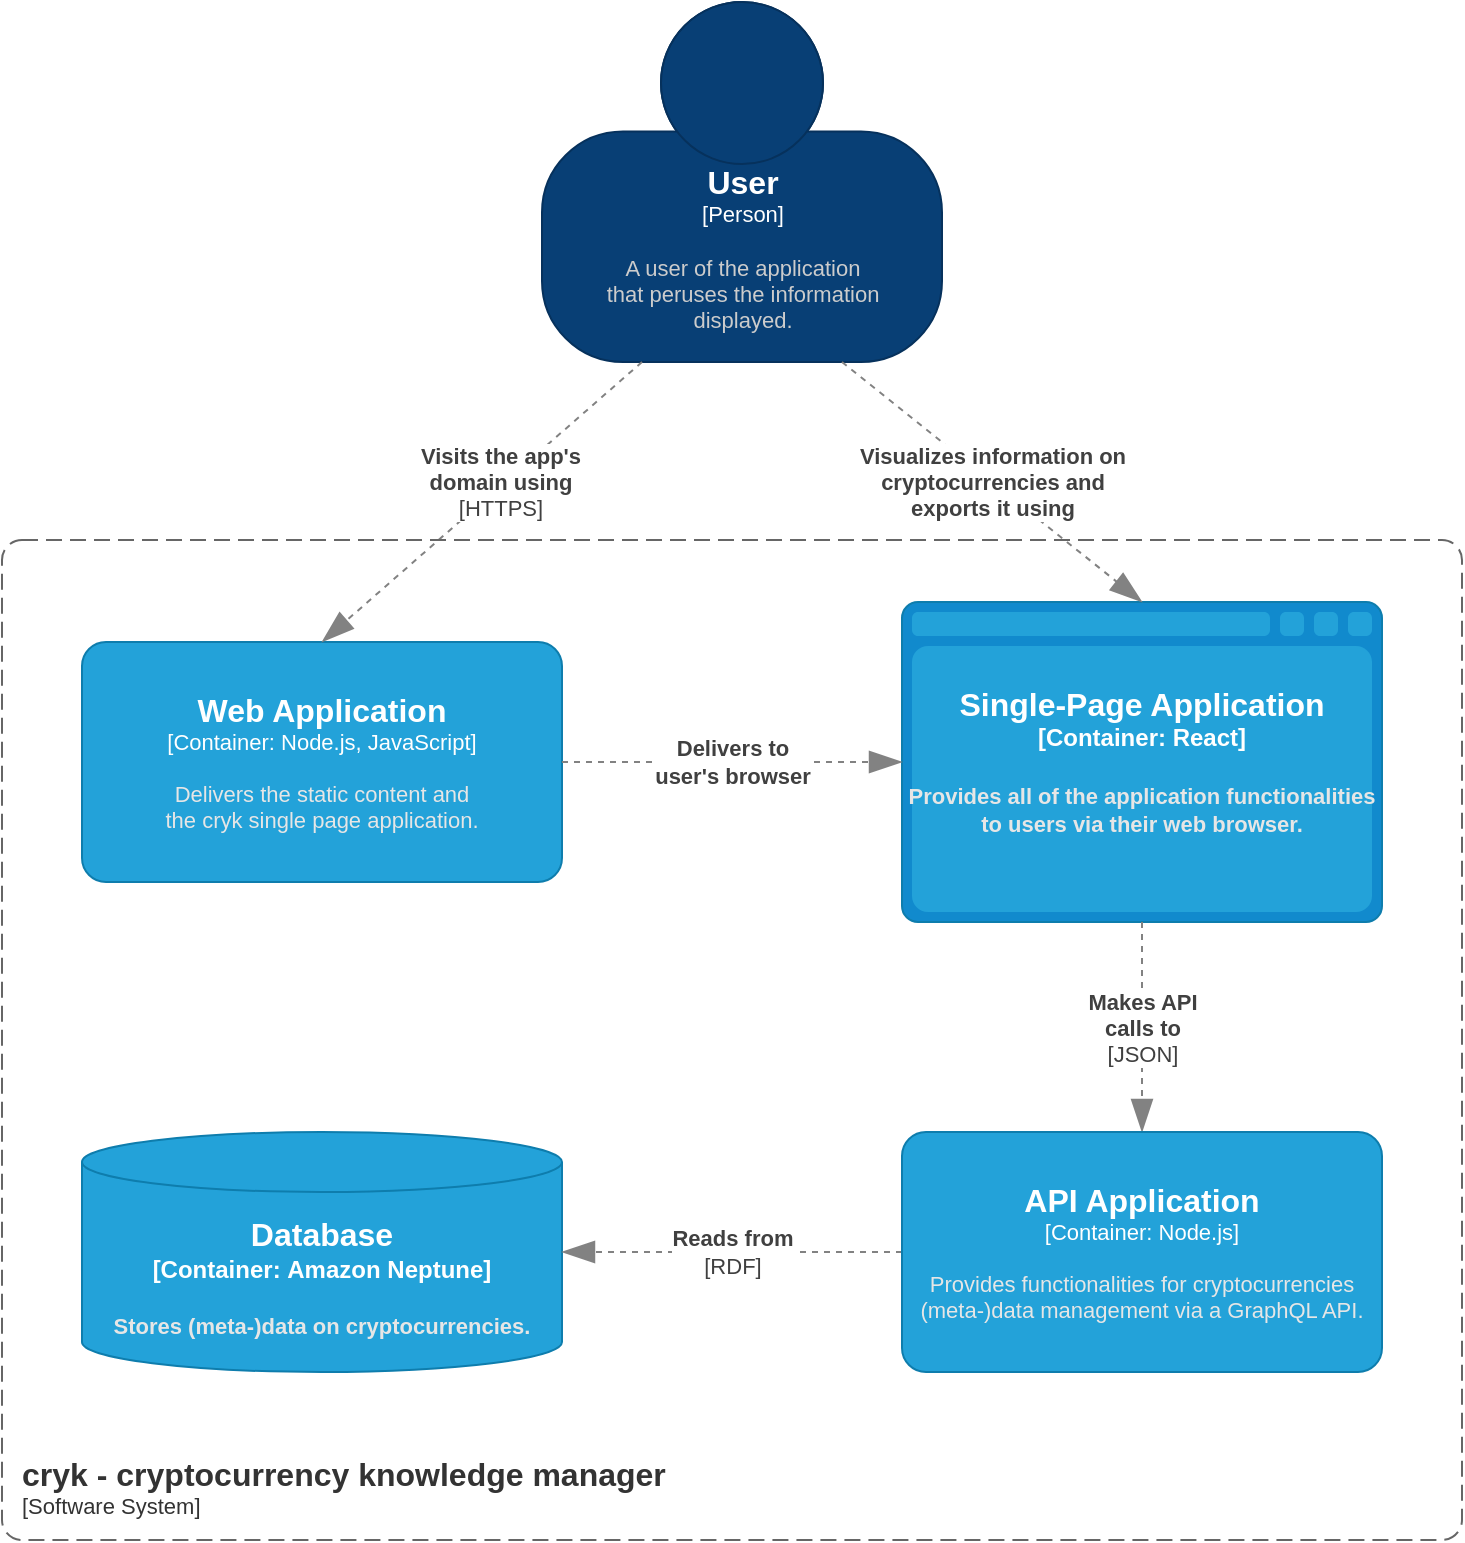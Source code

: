 <mxfile version="20.6.0" type="google"><diagram id="wvrLAvbg1Tasv4HXGRsz" name="Level2"><mxGraphModel dx="1209" dy="627" grid="1" gridSize="10" guides="1" tooltips="1" connect="1" arrows="1" fold="1" page="1" pageScale="1" pageWidth="802" pageHeight="832" math="0" shadow="0"><root><mxCell id="gNiWk4PBTJHUE6nS2Prw-0"/><mxCell id="gNiWk4PBTJHUE6nS2Prw-1" parent="gNiWk4PBTJHUE6nS2Prw-0"/><object placeholders="1" c4Name="User" c4Type="Person" c4Description="A user of the application&#10;that peruses the information&#10;displayed." label="&lt;font style=&quot;font-size: 16px&quot;&gt;&lt;b&gt;%c4Name%&lt;/b&gt;&lt;/font&gt;&lt;div&gt;[%c4Type%]&lt;/div&gt;&lt;br&gt;&lt;div&gt;&lt;font style=&quot;font-size: 11px&quot;&gt;&lt;font color=&quot;#cccccc&quot;&gt;%c4Description%&lt;/font&gt;&lt;/div&gt;" id="gNiWk4PBTJHUE6nS2Prw-4"><mxCell style="html=1;fontSize=11;dashed=0;whitespace=wrap;fillColor=#083F75;strokeColor=#06315C;fontColor=#ffffff;shape=mxgraph.c4.person2;align=center;metaEdit=1;points=[[0.5,0,0],[1,0.5,0],[1,0.75,0],[0.75,1,0],[0.5,1,0],[0.25,1,0],[0,0.75,0],[0,0.5,0]];resizable=0;" parent="gNiWk4PBTJHUE6nS2Prw-1" vertex="1"><mxGeometry x="306" y="32" width="200" height="180" as="geometry"/></mxCell></object><object placeholders="1" c4Type="Single-Page Application" c4Container="Container" c4Technology="React" c4Description="Provides all of the application functionalities&#10;to users via their web browser." label="&lt;font style=&quot;font-size: 16px&quot;&gt;&lt;b&gt;%c4Type%&lt;/font&gt;&lt;div&gt;[%c4Container%:&amp;nbsp;%c4Technology%]&lt;/div&gt;&lt;br&gt;&lt;div&gt;&lt;font style=&quot;font-size: 11px&quot;&gt;&lt;font color=&quot;#E6E6E6&quot;&gt;%c4Description%&lt;/font&gt;&lt;/div&gt;" id="gNiWk4PBTJHUE6nS2Prw-7"><mxCell style="shape=mxgraph.c4.webBrowserContainer;whiteSpace=wrap;html=1;boundedLbl=1;rounded=0;labelBackgroundColor=none;fillColor=#118ACD;fontSize=12;fontColor=#ffffff;align=center;strokeColor=#0E7DAD;metaEdit=1;points=[[0.5,0,0],[1,0.25,0],[1,0.5,0],[1,0.75,0],[0.5,1,0],[0,0.75,0],[0,0.5,0],[0,0.25,0]];resizable=0;shadow=0;glass=0;sketch=0;" parent="gNiWk4PBTJHUE6nS2Prw-1" vertex="1"><mxGeometry x="486" y="332" width="240" height="160" as="geometry"/></mxCell></object><object placeholders="1" c4Name="Web Application" c4Type="Container" c4Technology="Node.js, JavaScript" c4Description="Delivers the static content and&#10;the cryk single page application." label="&lt;font style=&quot;font-size: 16px&quot;&gt;&lt;b&gt;%c4Name%&lt;/b&gt;&lt;/font&gt;&lt;div&gt;[%c4Type%: %c4Technology%]&lt;/div&gt;&lt;br&gt;&lt;div&gt;&lt;font style=&quot;font-size: 11px&quot;&gt;&lt;font color=&quot;#E6E6E6&quot;&gt;%c4Description%&lt;/font&gt;&lt;/div&gt;" id="gNiWk4PBTJHUE6nS2Prw-10"><mxCell style="rounded=1;whiteSpace=wrap;html=1;fontSize=11;labelBackgroundColor=none;fillColor=#23A2D9;fontColor=#ffffff;align=center;arcSize=10;strokeColor=#0E7DAD;metaEdit=1;resizable=0;points=[[0.25,0,0],[0.5,0,0],[0.75,0,0],[1,0.25,0],[1,0.5,0],[1,0.75,0],[0.75,1,0],[0.5,1,0],[0.25,1,0],[0,0.75,0],[0,0.5,0],[0,0.25,0]];shadow=0;glass=0;sketch=0;" parent="gNiWk4PBTJHUE6nS2Prw-1" vertex="1"><mxGeometry x="76" y="352" width="240" height="120" as="geometry"/></mxCell></object><object placeholders="1" c4Type="Database" c4Container="Container" c4Technology="Amazon Neptune" c4Description="Stores (meta-)data on cryptocurrencies." label="&lt;font style=&quot;font-size: 16px&quot;&gt;&lt;b&gt;%c4Type%&lt;/font&gt;&lt;div&gt;[%c4Container%:&amp;nbsp;%c4Technology%]&lt;/div&gt;&lt;br&gt;&lt;div&gt;&lt;font style=&quot;font-size: 11px&quot;&gt;&lt;font color=&quot;#E6E6E6&quot;&gt;%c4Description%&lt;/font&gt;&lt;/div&gt;" id="gNiWk4PBTJHUE6nS2Prw-11"><mxCell style="shape=cylinder3;size=15;whiteSpace=wrap;html=1;boundedLbl=1;rounded=0;labelBackgroundColor=none;fillColor=#23A2D9;fontSize=12;fontColor=#ffffff;align=center;strokeColor=#0E7DAD;metaEdit=1;points=[[0.5,0,0],[1,0.25,0],[1,0.5,0],[1,0.75,0],[0.5,1,0],[0,0.75,0],[0,0.5,0],[0,0.25,0]];resizable=0;shadow=0;glass=0;sketch=0;" parent="gNiWk4PBTJHUE6nS2Prw-1" vertex="1"><mxGeometry x="76" y="597" width="240" height="120" as="geometry"/></mxCell></object><object placeholders="1" c4Type="Relationship" c4Technology="RDF" c4Description="Reads from" label="&lt;div style=&quot;text-align: left; font-size: 11px;&quot;&gt;&lt;div style=&quot;text-align: center; font-size: 11px;&quot;&gt;&lt;b style=&quot;font-size: 11px;&quot;&gt;%c4Description%&lt;/b&gt;&lt;/div&gt;&lt;div style=&quot;text-align: center; font-size: 11px;&quot;&gt;[%c4Technology%]&lt;/div&gt;&lt;/div&gt;" id="Dmnhb7Nz_B6mt1YIhaHE-0"><mxCell style="endArrow=blockThin;html=1;fontSize=11;fontColor=#404040;strokeWidth=1;endFill=1;strokeColor=#828282;elbow=vertical;metaEdit=1;endSize=14;startSize=14;jumpStyle=arc;jumpSize=16;rounded=0;dashed=1;entryX=1;entryY=0.5;entryDx=0;entryDy=0;entryPerimeter=0;exitX=0;exitY=0.5;exitDx=0;exitDy=0;exitPerimeter=0;" parent="gNiWk4PBTJHUE6nS2Prw-1" source="2l8aPdTg0KjlTRfWTTes-0" target="gNiWk4PBTJHUE6nS2Prw-11" edge="1"><mxGeometry width="240" relative="1" as="geometry"><mxPoint x="466" y="657" as="sourcePoint"/><mxPoint x="396" y="570.75" as="targetPoint"/></mxGeometry></mxCell></object><object placeholders="1" c4Type="Relationship" c4Technology="JSON" c4Description="Makes API&#10;calls to" label="&lt;div style=&quot;text-align: left; font-size: 11px;&quot;&gt;&lt;div style=&quot;text-align: center; font-size: 11px;&quot;&gt;&lt;b style=&quot;font-size: 11px;&quot;&gt;%c4Description%&lt;/b&gt;&lt;/div&gt;&lt;div style=&quot;text-align: center; font-size: 11px;&quot;&gt;[%c4Technology%]&lt;/div&gt;&lt;/div&gt;" id="Dmnhb7Nz_B6mt1YIhaHE-1"><mxCell style="endArrow=blockThin;html=1;fontSize=11;fontColor=#404040;strokeWidth=1;endFill=1;strokeColor=#828282;elbow=vertical;metaEdit=1;endSize=14;startSize=14;jumpStyle=arc;jumpSize=16;rounded=0;dashed=1;exitX=0.5;exitY=1;exitDx=0;exitDy=0;exitPerimeter=0;entryX=0.5;entryY=0;entryDx=0;entryDy=0;entryPerimeter=0;" parent="gNiWk4PBTJHUE6nS2Prw-1" source="gNiWk4PBTJHUE6nS2Prw-7" target="2l8aPdTg0KjlTRfWTTes-0" edge="1"><mxGeometry width="240" relative="1" as="geometry"><mxPoint x="396" y="551.38" as="sourcePoint"/><mxPoint x="436" y="532" as="targetPoint"/></mxGeometry></mxCell></object><object placeholders="1" c4Type="Relationship" c4Technology="HTTPS" c4Description="Visits the app's&#10;domain using" label="&lt;div style=&quot;text-align: left; font-size: 11px;&quot;&gt;&lt;div style=&quot;text-align: center; font-size: 11px;&quot;&gt;&lt;b style=&quot;font-size: 11px;&quot;&gt;%c4Description%&lt;/b&gt;&lt;/div&gt;&lt;div style=&quot;text-align: center; font-size: 11px;&quot;&gt;[%c4Technology%]&lt;/div&gt;&lt;/div&gt;" id="Dmnhb7Nz_B6mt1YIhaHE-3"><mxCell style="endArrow=blockThin;html=1;fontSize=11;fontColor=#404040;strokeWidth=1;endFill=1;strokeColor=#828282;elbow=vertical;metaEdit=1;endSize=14;startSize=14;jumpStyle=arc;jumpSize=16;rounded=0;dashed=1;exitX=0.25;exitY=1;exitDx=0;exitDy=0;exitPerimeter=0;entryX=0.5;entryY=0;entryDx=0;entryDy=0;entryPerimeter=0;" parent="gNiWk4PBTJHUE6nS2Prw-1" source="gNiWk4PBTJHUE6nS2Prw-4" target="gNiWk4PBTJHUE6nS2Prw-10" edge="1"><mxGeometry x="-0.123" y="-2" width="240" relative="1" as="geometry"><mxPoint x="-224" y="162" as="sourcePoint"/><mxPoint x="16" y="162" as="targetPoint"/><mxPoint as="offset"/></mxGeometry></mxCell></object><object placeholders="1" c4Type="Relationship" c4Description="Visualizes information on&#10;cryptocurrencies and&#10;exports it using" label="&lt;div style=&quot;text-align: left; font-size: 11px;&quot;&gt;&lt;div style=&quot;text-align: center; font-size: 11px;&quot;&gt;&lt;b style=&quot;font-size: 11px;&quot;&gt;%c4Description%&lt;/b&gt;&lt;/div&gt;&lt;/div&gt;" id="Dmnhb7Nz_B6mt1YIhaHE-5"><mxCell style="endArrow=blockThin;html=1;fontSize=11;fontColor=#404040;strokeWidth=1;endFill=1;strokeColor=#828282;elbow=vertical;metaEdit=1;endSize=14;startSize=14;jumpStyle=arc;jumpSize=16;rounded=0;dashed=1;entryX=0.5;entryY=0;entryDx=0;entryDy=0;entryPerimeter=0;exitX=0.75;exitY=1;exitDx=0;exitDy=0;exitPerimeter=0;" parent="gNiWk4PBTJHUE6nS2Prw-1" source="gNiWk4PBTJHUE6nS2Prw-4" target="gNiWk4PBTJHUE6nS2Prw-7" edge="1"><mxGeometry width="240" relative="1" as="geometry"><mxPoint x="-384" y="352" as="sourcePoint"/><mxPoint x="-144" y="352" as="targetPoint"/></mxGeometry></mxCell></object><object placeholders="1" c4Type="Relationship" c4Description="Delivers to&#10;user's browser" label="&lt;div style=&quot;text-align: left; font-size: 11px;&quot;&gt;&lt;div style=&quot;text-align: center; font-size: 11px;&quot;&gt;&lt;b style=&quot;font-size: 11px;&quot;&gt;%c4Description%&lt;/b&gt;&lt;/div&gt;&lt;/div&gt;" id="Dmnhb7Nz_B6mt1YIhaHE-6"><mxCell style="endArrow=blockThin;html=1;fontSize=11;fontColor=#404040;strokeWidth=1;endFill=1;strokeColor=#828282;elbow=vertical;metaEdit=1;endSize=14;startSize=14;jumpStyle=arc;jumpSize=16;rounded=0;dashed=1;entryX=0;entryY=0.5;entryDx=0;entryDy=0;entryPerimeter=0;exitX=1;exitY=0.5;exitDx=0;exitDy=0;exitPerimeter=0;" parent="gNiWk4PBTJHUE6nS2Prw-1" source="gNiWk4PBTJHUE6nS2Prw-10" target="gNiWk4PBTJHUE6nS2Prw-7" edge="1"><mxGeometry width="240" relative="1" as="geometry"><mxPoint x="206" y="442" as="sourcePoint"/><mxPoint x="446" y="442" as="targetPoint"/></mxGeometry></mxCell></object><object placeholders="1" c4Name="API Application" c4Type="Container" c4Technology="Node.js" c4Description="Provides functionalities for cryptocurrencies (meta-)data management via a GraphQL API." label="&lt;font style=&quot;font-size: 16px&quot;&gt;&lt;b&gt;%c4Name%&lt;/b&gt;&lt;/font&gt;&lt;div&gt;[%c4Type%: %c4Technology%]&lt;/div&gt;&lt;br&gt;&lt;div&gt;&lt;font style=&quot;font-size: 11px&quot;&gt;&lt;font color=&quot;#E6E6E6&quot;&gt;%c4Description%&lt;/font&gt;&lt;/div&gt;" id="2l8aPdTg0KjlTRfWTTes-0"><mxCell style="rounded=1;whiteSpace=wrap;html=1;fontSize=11;labelBackgroundColor=none;fillColor=#23A2D9;fontColor=#ffffff;align=center;arcSize=10;strokeColor=#0E7DAD;metaEdit=1;resizable=0;points=[[0.25,0,0],[0.5,0,0],[0.75,0,0],[1,0.25,0],[1,0.5,0],[1,0.75,0],[0.75,1,0],[0.5,1,0],[0.25,1,0],[0,0.75,0],[0,0.5,0],[0,0.25,0]];shadow=0;glass=0;sketch=0;" parent="gNiWk4PBTJHUE6nS2Prw-1" vertex="1"><mxGeometry x="486" y="597" width="240" height="120" as="geometry"/></mxCell></object><object placeholders="1" c4Name="cryk - cryptocurrency knowledge manager" c4Type="SystemScopeBoundary" c4Application="Software System" label="&lt;font style=&quot;font-size: 16px&quot;&gt;&lt;b&gt;&lt;div style=&quot;text-align: left&quot;&gt;%c4Name%&lt;/div&gt;&lt;/b&gt;&lt;/font&gt;&lt;div style=&quot;text-align: left&quot;&gt;[%c4Application%]&lt;/div&gt;" id="F0aKzstVyvkMN4vQE1o--0"><mxCell style="rounded=1;fontSize=11;whiteSpace=wrap;html=1;dashed=1;arcSize=20;fillColor=none;strokeColor=#666666;fontColor=#333333;labelBackgroundColor=none;align=left;verticalAlign=bottom;labelBorderColor=none;spacingTop=0;spacing=10;dashPattern=8 4;metaEdit=1;rotatable=0;perimeter=rectanglePerimeter;noLabel=0;labelPadding=0;allowArrows=0;connectable=0;expand=0;recursiveResize=0;editable=1;pointerEvents=0;absoluteArcSize=1;points=[[0.25,0,0],[0.5,0,0],[0.75,0,0],[1,0.25,0],[1,0.5,0],[1,0.75,0],[0.75,1,0],[0.5,1,0],[0.25,1,0],[0,0.75,0],[0,0.5,0],[0,0.25,0]];shadow=0;glass=0;sketch=0;" parent="gNiWk4PBTJHUE6nS2Prw-1" vertex="1"><mxGeometry x="36" y="301" width="730" height="500" as="geometry"/></mxCell></object></root></mxGraphModel></diagram></mxfile>